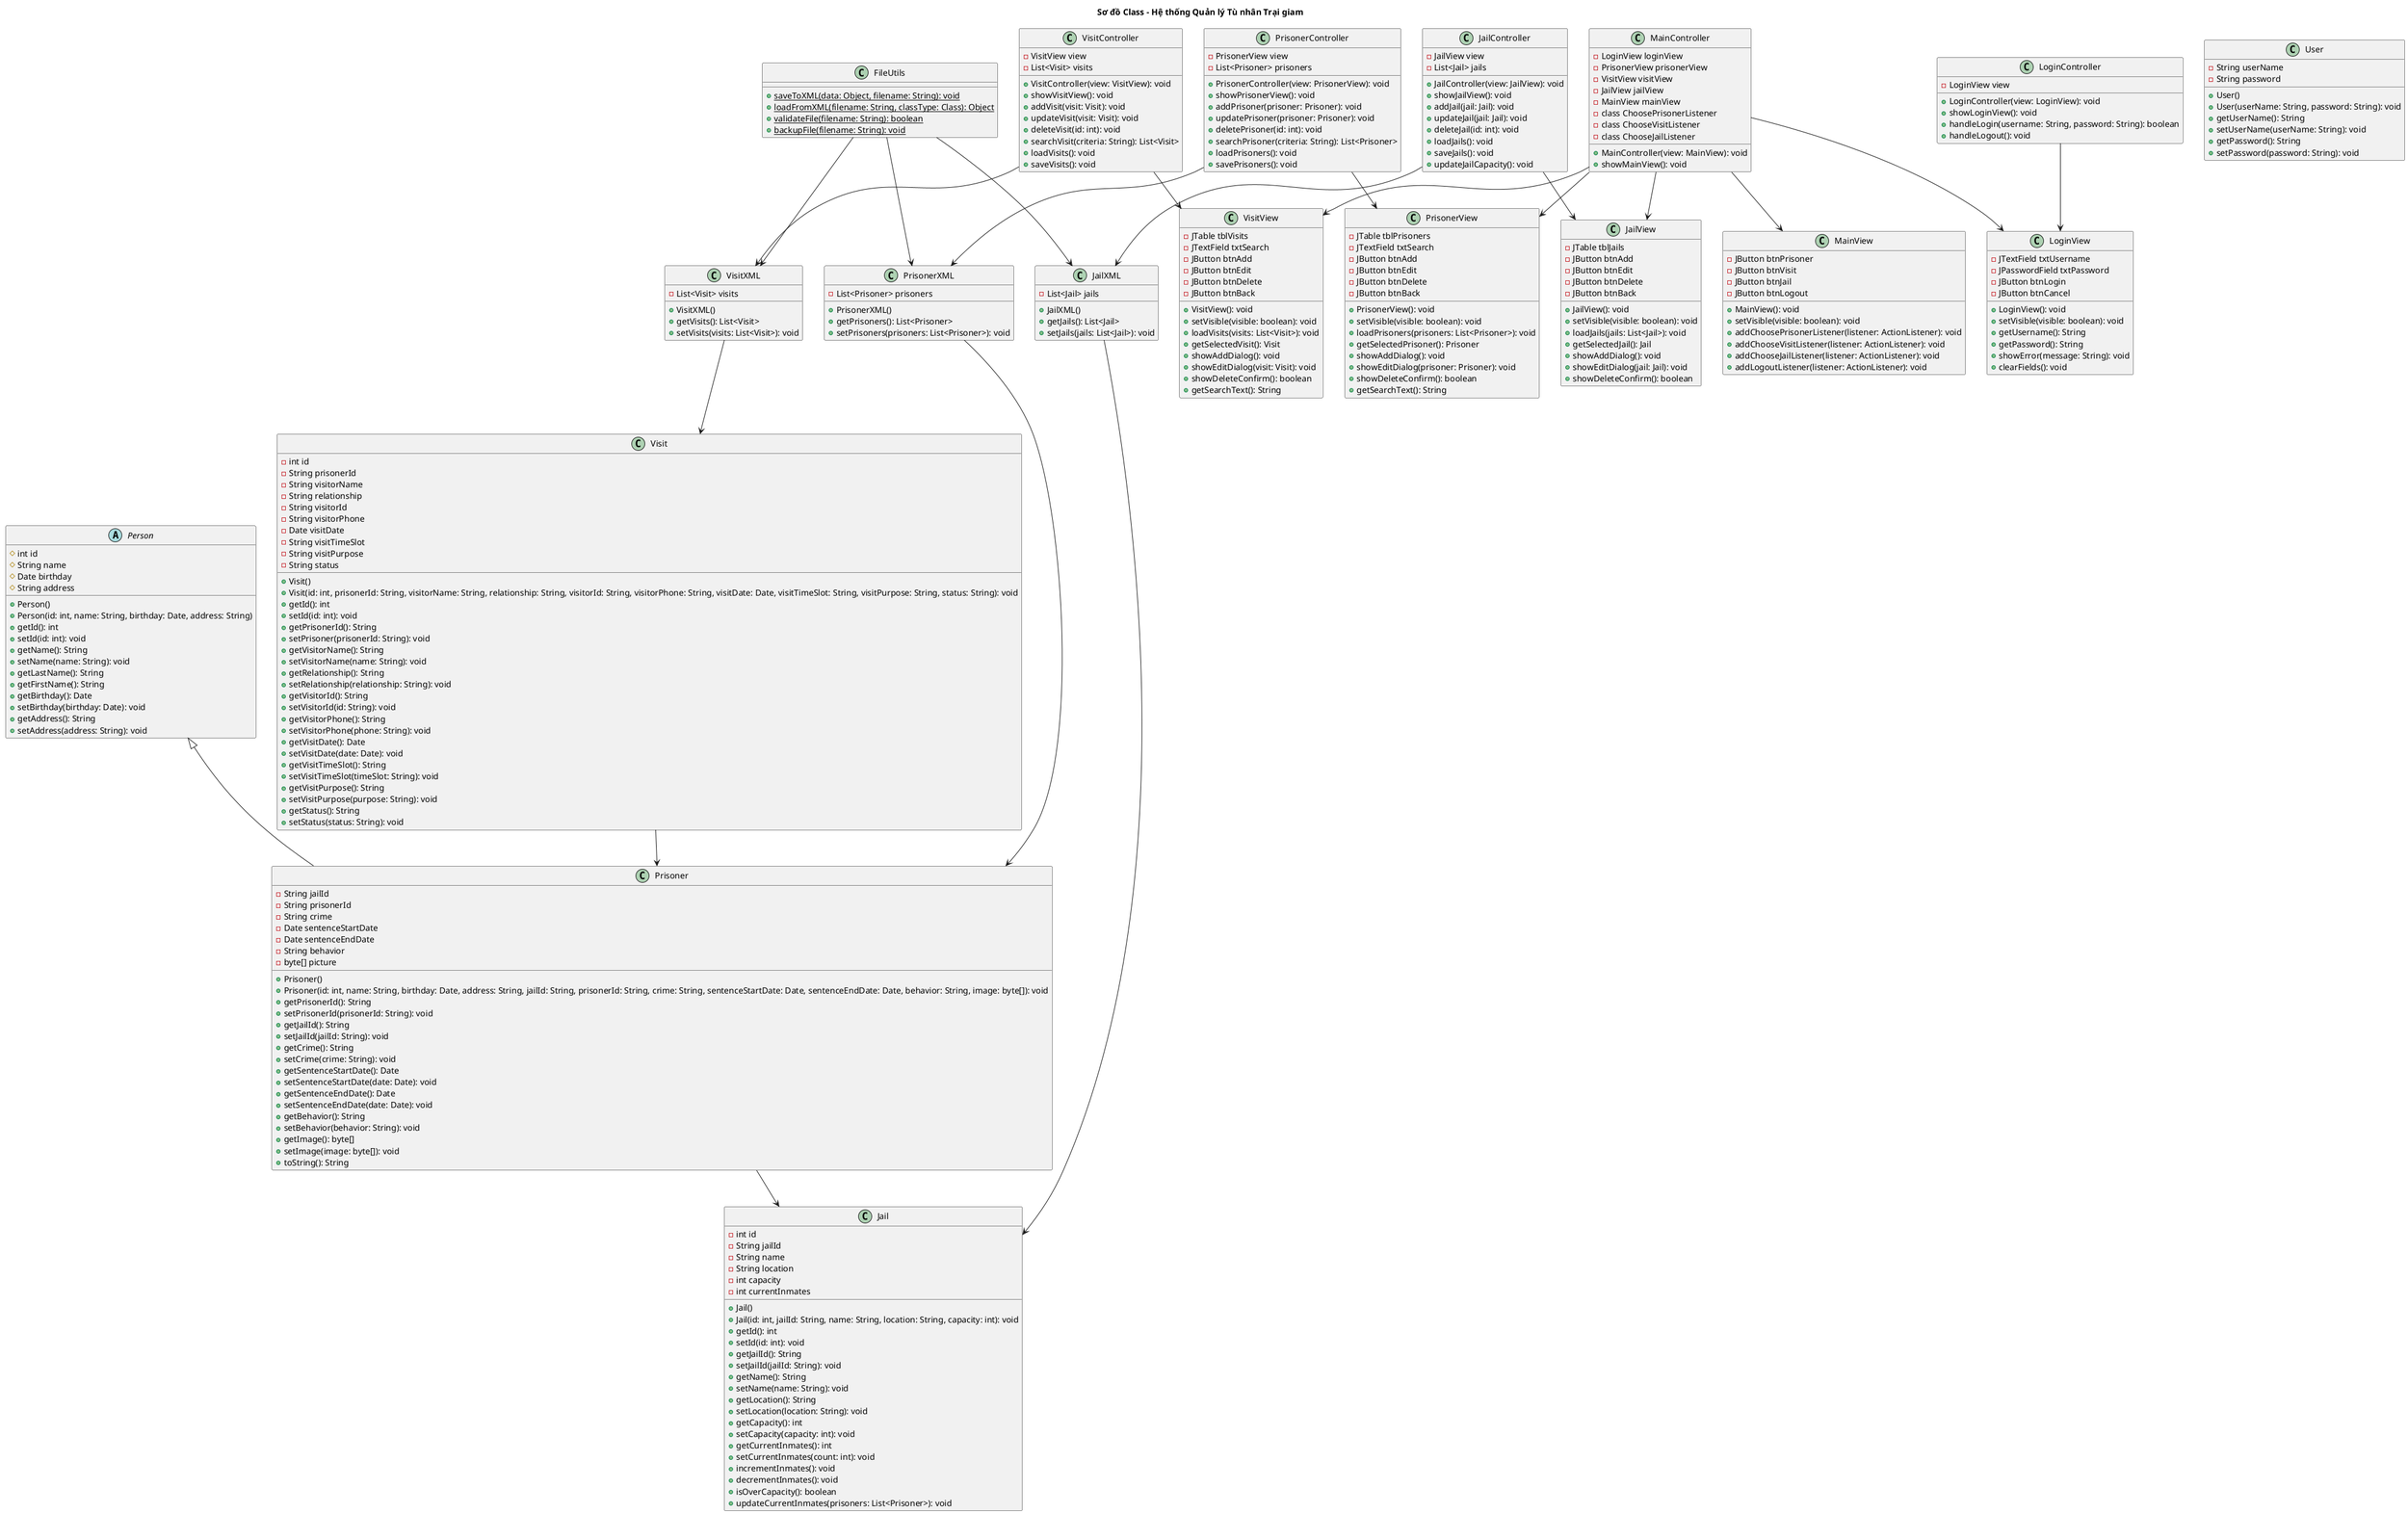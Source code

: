 @startuml "Sơ đồ Class - Hệ thống Quản lý Tù nhân Trại giam"

title Sơ đồ Class - Hệ thống Quản lý Tù nhân Trại giam

' Entity Classes
abstract class Person {
    # int id
    # String name
    # Date birthday
    # String address
    + Person()
    + Person(id: int, name: String, birthday: Date, address: String)
    + getId(): int
    + setId(id: int): void
    + getName(): String
    + setName(name: String): void
    + getLastName(): String
    + getFirstName(): String
    + getBirthday(): Date
    + setBirthday(birthday: Date): void
    + getAddress(): String
    + setAddress(address: String): void
}

class Prisoner {
    - String jailId
    - String prisonerId
    - String crime
    - Date sentenceStartDate
    - Date sentenceEndDate
    - String behavior
    - byte[] picture
    + Prisoner()
    + Prisoner(id: int, name: String, birthday: Date, address: String, jailId: String, prisonerId: String, crime: String, sentenceStartDate: Date, sentenceEndDate: Date, behavior: String, image: byte[]): void
    + getPrisonerId(): String
    + setPrisonerId(prisonerId: String): void
    + getJailId(): String
    + setJailId(jailId: String): void
    + getCrime(): String
    + setCrime(crime: String): void
    + getSentenceStartDate(): Date
    + setSentenceStartDate(date: Date): void
    + getSentenceEndDate(): Date
    + setSentenceEndDate(date: Date): void
    + getBehavior(): String
    + setBehavior(behavior: String): void
    + getImage(): byte[]
    + setImage(image: byte[]): void
    + toString(): String
}

class Jail {
    - int id
    - String jailId
    - String name
    - String location
    - int capacity
    - int currentInmates
    + Jail()
    + Jail(id: int, jailId: String, name: String, location: String, capacity: int): void
    + getId(): int
    + setId(id: int): void
    + getJailId(): String
    + setJailId(jailId: String): void
    + getName(): String
    + setName(name: String): void
    + getLocation(): String
    + setLocation(location: String): void
    + getCapacity(): int
    + setCapacity(capacity: int): void
    + getCurrentInmates(): int
    + setCurrentInmates(count: int): void
    + incrementInmates(): void
    + decrementInmates(): void
    + isOverCapacity(): boolean
    + updateCurrentInmates(prisoners: List<Prisoner>): void
}

class Visit {
    - int id
    - String prisonerId
    - String visitorName
    - String relationship
    - String visitorId
    - String visitorPhone
    - Date visitDate
    - String visitTimeSlot
    - String visitPurpose
    - String status
    + Visit()
    + Visit(id: int, prisonerId: String, visitorName: String, relationship: String, visitorId: String, visitorPhone: String, visitDate: Date, visitTimeSlot: String, visitPurpose: String, status: String): void
    + getId(): int
    + setId(id: int): void
    + getPrisonerId(): String
    + setPrisoner(prisonerId: String): void
    + getVisitorName(): String
    + setVisitorName(name: String): void
    + getRelationship(): String
    + setRelationship(relationship: String): void
    + getVisitorId(): String
    + setVisitorId(id: String): void
    + getVisitorPhone(): String
    + setVisitorPhone(phone: String): void
    + getVisitDate(): Date
    + setVisitDate(date: Date): void
    + getVisitTimeSlot(): String
    + setVisitTimeSlot(timeSlot: String): void
    + getVisitPurpose(): String
    + setVisitPurpose(purpose: String): void
    + getStatus(): String
    + setStatus(status: String): void
}

class User {
    - String userName
    - String password
    + User()
    + User(userName: String, password: String): void
    + getUserName(): String
    + setUserName(userName: String): void
    + getPassword(): String
    + setPassword(password: String): void
}

' XML Classes
class PrisonerXML {
    - List<Prisoner> prisoners
    + PrisonerXML()
    + getPrisoners(): List<Prisoner>
    + setPrisoners(prisoners: List<Prisoner>): void
}

class JailXML {
    - List<Jail> jails
    + JailXML()
    + getJails(): List<Jail>
    + setJails(jails: List<Jail>): void
}

class VisitXML {
    - List<Visit> visits
    + VisitXML()
    + getVisits(): List<Visit>
    + setVisits(visits: List<Visit>): void
}

' Controller Classes
class MainController {
    - LoginView loginView
    - PrisonerView prisonerView
    - VisitView visitView
    - JailView jailView
    - MainView mainView
    + MainController(view: MainView): void
    + showMainView(): void
    - class ChoosePrisonerListener
    - class ChooseVisitListener
    - class ChooseJailListener
}

class LoginController {
    - LoginView view
    + LoginController(view: LoginView): void
    + showLoginView(): void
    + handleLogin(username: String, password: String): boolean
    + handleLogout(): void
}

class PrisonerController {
    - PrisonerView view
    - List<Prisoner> prisoners
    + PrisonerController(view: PrisonerView): void
    + showPrisonerView(): void
    + addPrisoner(prisoner: Prisoner): void
    + updatePrisoner(prisoner: Prisoner): void
    + deletePrisoner(id: int): void
    + searchPrisoner(criteria: String): List<Prisoner>
    + loadPrisoners(): void
    + savePrisoners(): void
}

class JailController {
    - JailView view
    - List<Jail> jails
    + JailController(view: JailView): void
    + showJailView(): void
    + addJail(jail: Jail): void
    + updateJail(jail: Jail): void
    + deleteJail(id: int): void
    + loadJails(): void
    + saveJails(): void
    + updateJailCapacity(): void
}

class VisitController {
    - VisitView view
    - List<Visit> visits
    + VisitController(view: VisitView): void
    + showVisitView(): void
    + addVisit(visit: Visit): void
    + updateVisit(visit: Visit): void
    + deleteVisit(id: int): void
    + searchVisit(criteria: String): List<Visit>
    + loadVisits(): void
    + saveVisits(): void
}

' View Classes
class LoginView {
    - JTextField txtUsername
    - JPasswordField txtPassword
    - JButton btnLogin
    - JButton btnCancel
    + LoginView(): void
    + setVisible(visible: boolean): void
    + getUsername(): String
    + getPassword(): String
    + showError(message: String): void
    + clearFields(): void
}

class MainView {
    - JButton btnPrisoner
    - JButton btnVisit
    - JButton btnJail
    - JButton btnLogout
    + MainView(): void
    + setVisible(visible: boolean): void
    + addChoosePrisonerListener(listener: ActionListener): void
    + addChooseVisitListener(listener: ActionListener): void
    + addChooseJailListener(listener: ActionListener): void
    + addLogoutListener(listener: ActionListener): void
}

class PrisonerView {
    - JTable tblPrisoners
    - JTextField txtSearch
    - JButton btnAdd
    - JButton btnEdit
    - JButton btnDelete
    - JButton btnBack
    + PrisonerView(): void
    + setVisible(visible: boolean): void
    + loadPrisoners(prisoners: List<Prisoner>): void
    + getSelectedPrisoner(): Prisoner
    + showAddDialog(): void
    + showEditDialog(prisoner: Prisoner): void
    + showDeleteConfirm(): boolean
    + getSearchText(): String
}

class JailView {
    - JTable tblJails
    - JButton btnAdd
    - JButton btnEdit
    - JButton btnDelete
    - JButton btnBack
    + JailView(): void
    + setVisible(visible: boolean): void
    + loadJails(jails: List<Jail>): void
    + getSelectedJail(): Jail
    + showAddDialog(): void
    + showEditDialog(jail: Jail): void
    + showDeleteConfirm(): boolean
}

class VisitView {
    - JTable tblVisits
    - JTextField txtSearch
    - JButton btnAdd
    - JButton btnEdit
    - JButton btnDelete
    - JButton btnBack
    + VisitView(): void
    + setVisible(visible: boolean): void
    + loadVisits(visits: List<Visit>): void
    + getSelectedVisit(): Visit
    + showAddDialog(): void
    + showEditDialog(visit: Visit): void
    + showDeleteConfirm(): boolean
    + getSearchText(): String
}

' Utility Classes
class FileUtils {
    + {static} saveToXML(data: Object, filename: String): void
    + {static} loadFromXML(filename: String, classType: Class): Object
    + {static} validateFile(filename: String): boolean
    + {static} backupFile(filename: String): void
}

' Relationships
Person <|-- Prisoner
MainController --> MainView
MainController --> PrisonerView
MainController --> VisitView
MainController --> JailView
MainController --> LoginView

LoginController --> LoginView
PrisonerController --> PrisonerView
JailController --> JailView
VisitController --> VisitView

PrisonerController --> PrisonerXML
JailController --> JailXML
VisitController --> VisitXML

PrisonerXML --> Prisoner
JailXML --> Jail
VisitXML --> Visit

Prisoner --> Jail
Visit --> Prisoner

FileUtils --> PrisonerXML
FileUtils --> JailXML
FileUtils --> VisitXML

@enduml 